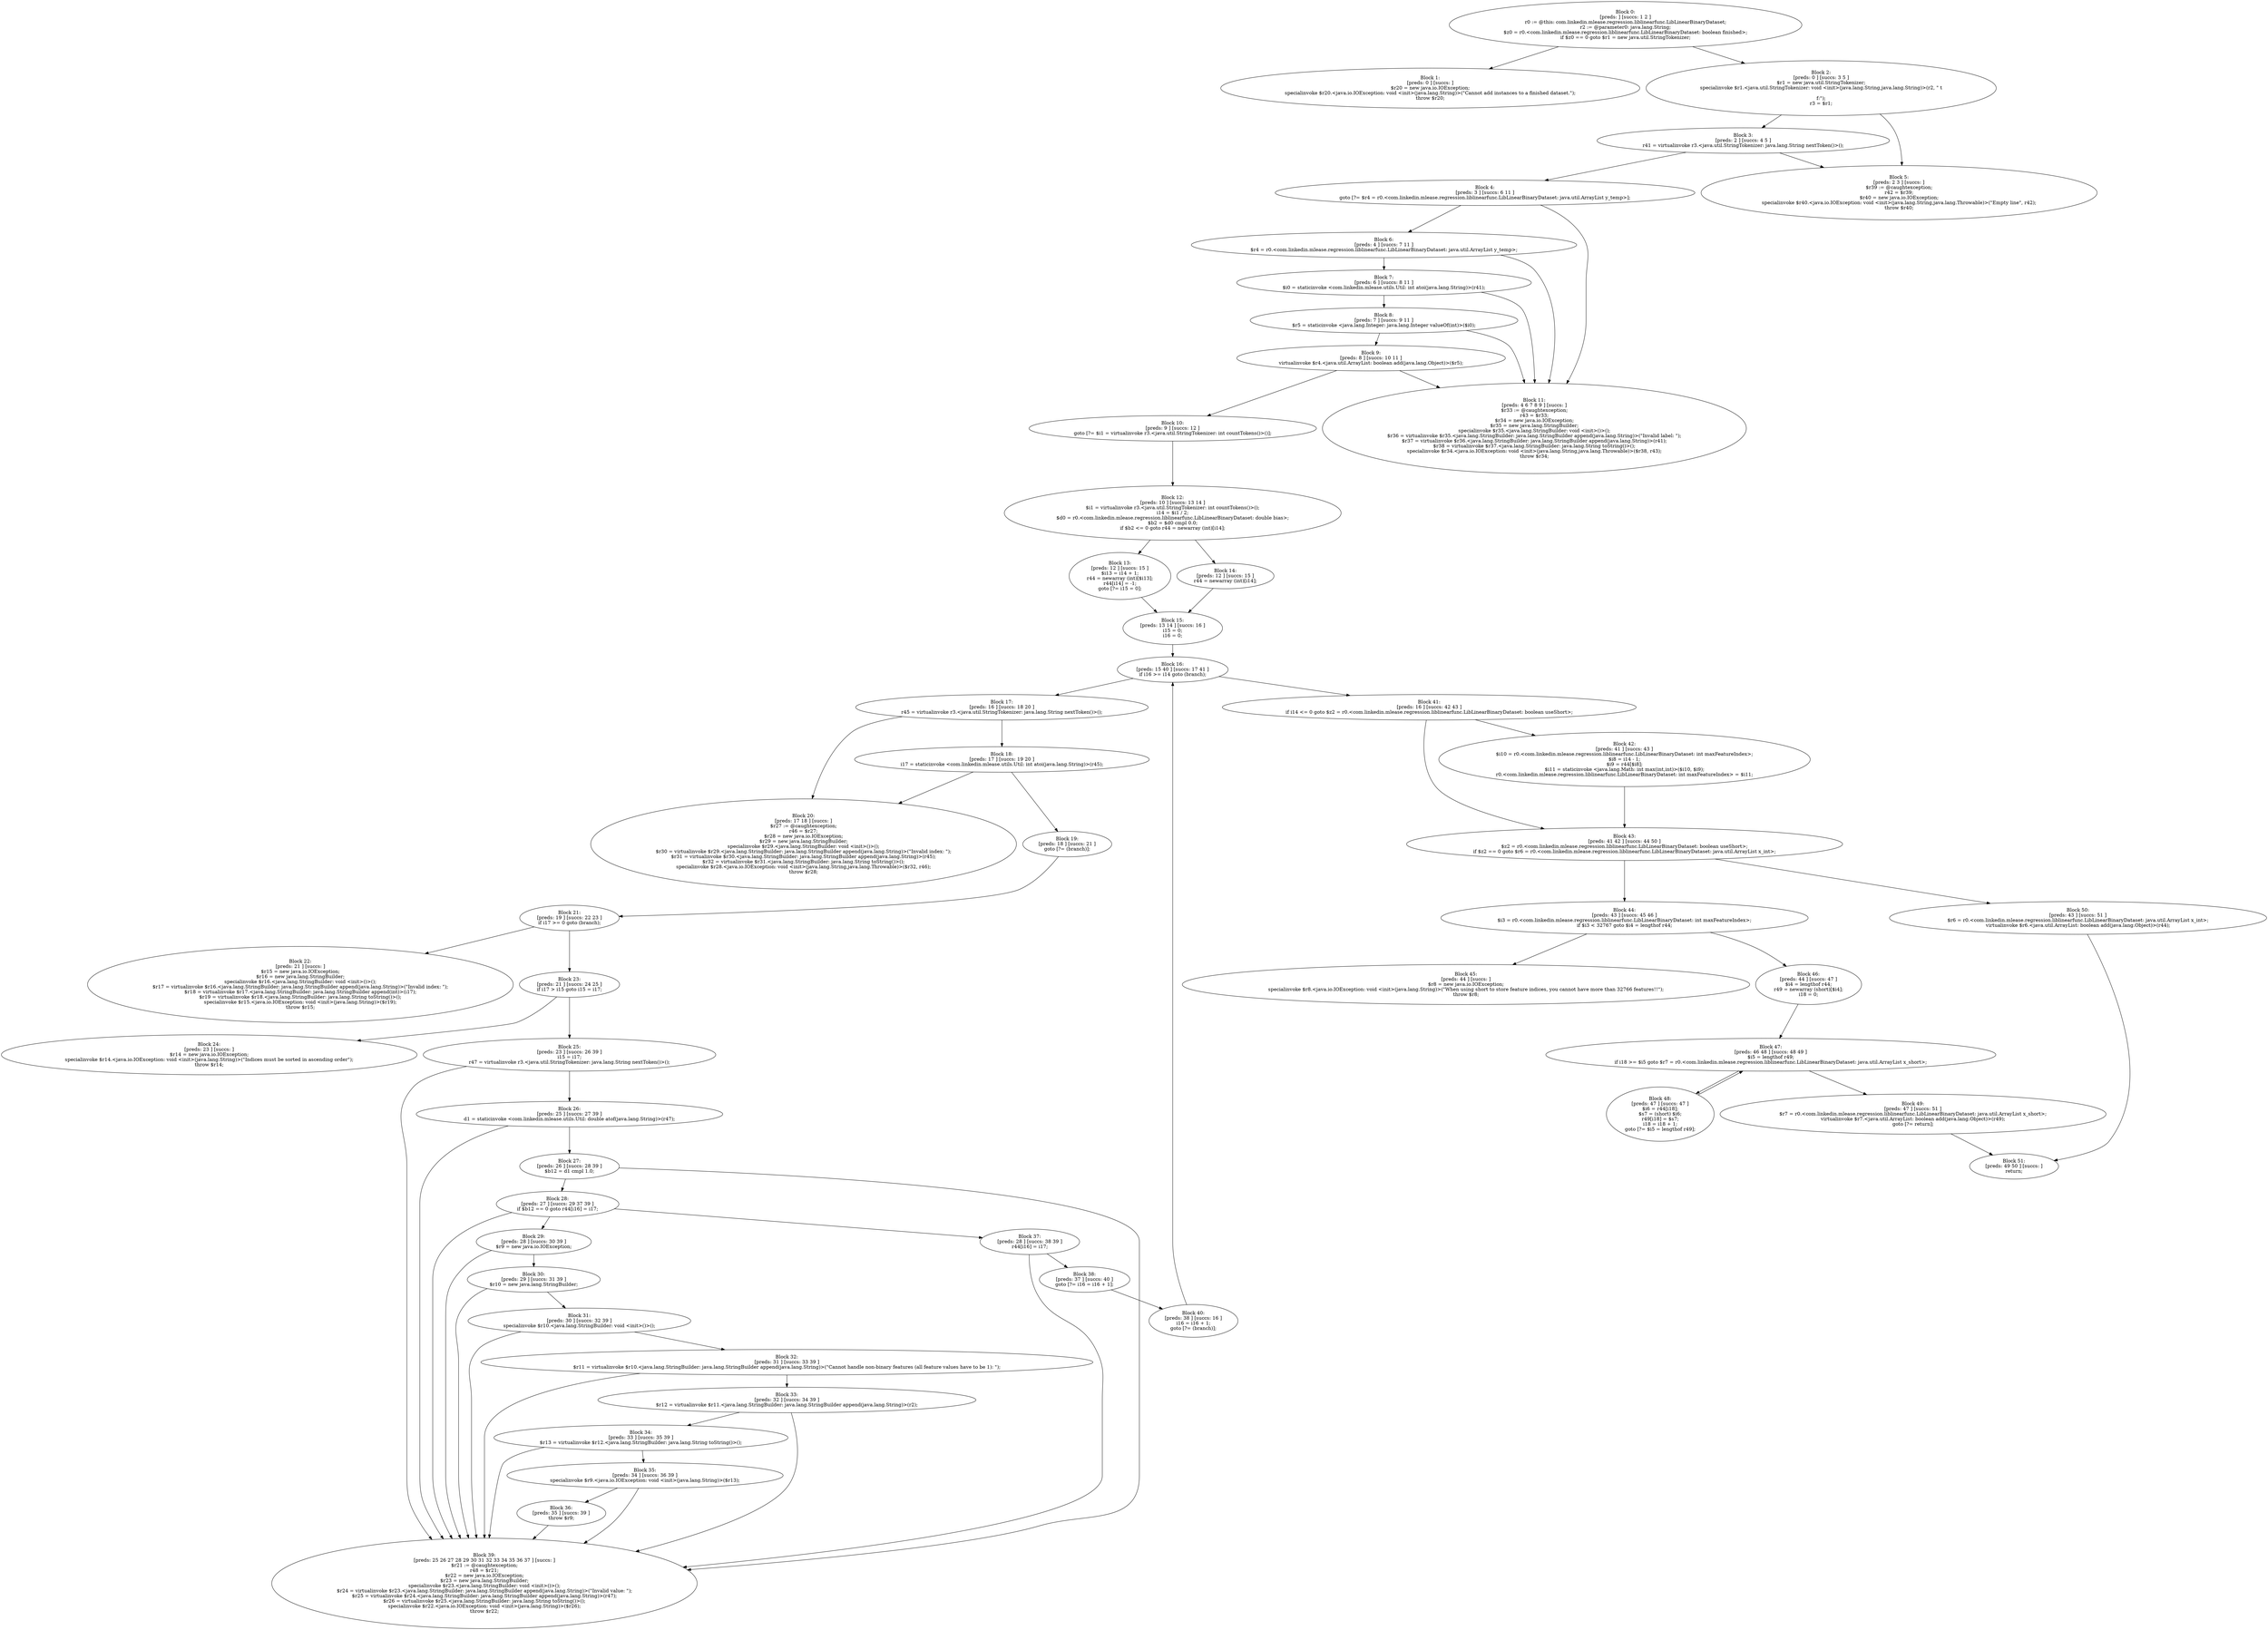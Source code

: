 digraph "unitGraph" {
    "Block 0:
[preds: ] [succs: 1 2 ]
r0 := @this: com.linkedin.mlease.regression.liblinearfunc.LibLinearBinaryDataset;
r2 := @parameter0: java.lang.String;
$z0 = r0.<com.linkedin.mlease.regression.liblinearfunc.LibLinearBinaryDataset: boolean finished>;
if $z0 == 0 goto $r1 = new java.util.StringTokenizer;
"
    "Block 1:
[preds: 0 ] [succs: ]
$r20 = new java.io.IOException;
specialinvoke $r20.<java.io.IOException: void <init>(java.lang.String)>(\"Cannot add instances to a finished dataset.\");
throw $r20;
"
    "Block 2:
[preds: 0 ] [succs: 3 5 ]
$r1 = new java.util.StringTokenizer;
specialinvoke $r1.<java.util.StringTokenizer: void <init>(java.lang.String,java.lang.String)>(r2, \" \t\n\r\f:\");
r3 = $r1;
"
    "Block 3:
[preds: 2 ] [succs: 4 5 ]
r41 = virtualinvoke r3.<java.util.StringTokenizer: java.lang.String nextToken()>();
"
    "Block 4:
[preds: 3 ] [succs: 6 11 ]
goto [?= $r4 = r0.<com.linkedin.mlease.regression.liblinearfunc.LibLinearBinaryDataset: java.util.ArrayList y_temp>];
"
    "Block 5:
[preds: 2 3 ] [succs: ]
$r39 := @caughtexception;
r42 = $r39;
$r40 = new java.io.IOException;
specialinvoke $r40.<java.io.IOException: void <init>(java.lang.String,java.lang.Throwable)>(\"Empty line\", r42);
throw $r40;
"
    "Block 6:
[preds: 4 ] [succs: 7 11 ]
$r4 = r0.<com.linkedin.mlease.regression.liblinearfunc.LibLinearBinaryDataset: java.util.ArrayList y_temp>;
"
    "Block 7:
[preds: 6 ] [succs: 8 11 ]
$i0 = staticinvoke <com.linkedin.mlease.utils.Util: int atoi(java.lang.String)>(r41);
"
    "Block 8:
[preds: 7 ] [succs: 9 11 ]
$r5 = staticinvoke <java.lang.Integer: java.lang.Integer valueOf(int)>($i0);
"
    "Block 9:
[preds: 8 ] [succs: 10 11 ]
virtualinvoke $r4.<java.util.ArrayList: boolean add(java.lang.Object)>($r5);
"
    "Block 10:
[preds: 9 ] [succs: 12 ]
goto [?= $i1 = virtualinvoke r3.<java.util.StringTokenizer: int countTokens()>()];
"
    "Block 11:
[preds: 4 6 7 8 9 ] [succs: ]
$r33 := @caughtexception;
r43 = $r33;
$r34 = new java.io.IOException;
$r35 = new java.lang.StringBuilder;
specialinvoke $r35.<java.lang.StringBuilder: void <init>()>();
$r36 = virtualinvoke $r35.<java.lang.StringBuilder: java.lang.StringBuilder append(java.lang.String)>(\"Invalid label: \");
$r37 = virtualinvoke $r36.<java.lang.StringBuilder: java.lang.StringBuilder append(java.lang.String)>(r41);
$r38 = virtualinvoke $r37.<java.lang.StringBuilder: java.lang.String toString()>();
specialinvoke $r34.<java.io.IOException: void <init>(java.lang.String,java.lang.Throwable)>($r38, r43);
throw $r34;
"
    "Block 12:
[preds: 10 ] [succs: 13 14 ]
$i1 = virtualinvoke r3.<java.util.StringTokenizer: int countTokens()>();
i14 = $i1 / 2;
$d0 = r0.<com.linkedin.mlease.regression.liblinearfunc.LibLinearBinaryDataset: double bias>;
$b2 = $d0 cmpl 0.0;
if $b2 <= 0 goto r44 = newarray (int)[i14];
"
    "Block 13:
[preds: 12 ] [succs: 15 ]
$i13 = i14 + 1;
r44 = newarray (int)[$i13];
r44[i14] = -1;
goto [?= i15 = 0];
"
    "Block 14:
[preds: 12 ] [succs: 15 ]
r44 = newarray (int)[i14];
"
    "Block 15:
[preds: 13 14 ] [succs: 16 ]
i15 = 0;
i16 = 0;
"
    "Block 16:
[preds: 15 40 ] [succs: 17 41 ]
if i16 >= i14 goto (branch);
"
    "Block 17:
[preds: 16 ] [succs: 18 20 ]
r45 = virtualinvoke r3.<java.util.StringTokenizer: java.lang.String nextToken()>();
"
    "Block 18:
[preds: 17 ] [succs: 19 20 ]
i17 = staticinvoke <com.linkedin.mlease.utils.Util: int atoi(java.lang.String)>(r45);
"
    "Block 19:
[preds: 18 ] [succs: 21 ]
goto [?= (branch)];
"
    "Block 20:
[preds: 17 18 ] [succs: ]
$r27 := @caughtexception;
r46 = $r27;
$r28 = new java.io.IOException;
$r29 = new java.lang.StringBuilder;
specialinvoke $r29.<java.lang.StringBuilder: void <init>()>();
$r30 = virtualinvoke $r29.<java.lang.StringBuilder: java.lang.StringBuilder append(java.lang.String)>(\"Invalid index: \");
$r31 = virtualinvoke $r30.<java.lang.StringBuilder: java.lang.StringBuilder append(java.lang.String)>(r45);
$r32 = virtualinvoke $r31.<java.lang.StringBuilder: java.lang.String toString()>();
specialinvoke $r28.<java.io.IOException: void <init>(java.lang.String,java.lang.Throwable)>($r32, r46);
throw $r28;
"
    "Block 21:
[preds: 19 ] [succs: 22 23 ]
if i17 >= 0 goto (branch);
"
    "Block 22:
[preds: 21 ] [succs: ]
$r15 = new java.io.IOException;
$r16 = new java.lang.StringBuilder;
specialinvoke $r16.<java.lang.StringBuilder: void <init>()>();
$r17 = virtualinvoke $r16.<java.lang.StringBuilder: java.lang.StringBuilder append(java.lang.String)>(\"Invalid index: \");
$r18 = virtualinvoke $r17.<java.lang.StringBuilder: java.lang.StringBuilder append(int)>(i17);
$r19 = virtualinvoke $r18.<java.lang.StringBuilder: java.lang.String toString()>();
specialinvoke $r15.<java.io.IOException: void <init>(java.lang.String)>($r19);
throw $r15;
"
    "Block 23:
[preds: 21 ] [succs: 24 25 ]
if i17 > i15 goto i15 = i17;
"
    "Block 24:
[preds: 23 ] [succs: ]
$r14 = new java.io.IOException;
specialinvoke $r14.<java.io.IOException: void <init>(java.lang.String)>(\"Indices must be sorted in ascending order\");
throw $r14;
"
    "Block 25:
[preds: 23 ] [succs: 26 39 ]
i15 = i17;
r47 = virtualinvoke r3.<java.util.StringTokenizer: java.lang.String nextToken()>();
"
    "Block 26:
[preds: 25 ] [succs: 27 39 ]
d1 = staticinvoke <com.linkedin.mlease.utils.Util: double atof(java.lang.String)>(r47);
"
    "Block 27:
[preds: 26 ] [succs: 28 39 ]
$b12 = d1 cmpl 1.0;
"
    "Block 28:
[preds: 27 ] [succs: 29 37 39 ]
if $b12 == 0 goto r44[i16] = i17;
"
    "Block 29:
[preds: 28 ] [succs: 30 39 ]
$r9 = new java.io.IOException;
"
    "Block 30:
[preds: 29 ] [succs: 31 39 ]
$r10 = new java.lang.StringBuilder;
"
    "Block 31:
[preds: 30 ] [succs: 32 39 ]
specialinvoke $r10.<java.lang.StringBuilder: void <init>()>();
"
    "Block 32:
[preds: 31 ] [succs: 33 39 ]
$r11 = virtualinvoke $r10.<java.lang.StringBuilder: java.lang.StringBuilder append(java.lang.String)>(\"Cannot handle non-binary features (all feature values have to be 1): \");
"
    "Block 33:
[preds: 32 ] [succs: 34 39 ]
$r12 = virtualinvoke $r11.<java.lang.StringBuilder: java.lang.StringBuilder append(java.lang.String)>(r2);
"
    "Block 34:
[preds: 33 ] [succs: 35 39 ]
$r13 = virtualinvoke $r12.<java.lang.StringBuilder: java.lang.String toString()>();
"
    "Block 35:
[preds: 34 ] [succs: 36 39 ]
specialinvoke $r9.<java.io.IOException: void <init>(java.lang.String)>($r13);
"
    "Block 36:
[preds: 35 ] [succs: 39 ]
throw $r9;
"
    "Block 37:
[preds: 28 ] [succs: 38 39 ]
r44[i16] = i17;
"
    "Block 38:
[preds: 37 ] [succs: 40 ]
goto [?= i16 = i16 + 1];
"
    "Block 39:
[preds: 25 26 27 28 29 30 31 32 33 34 35 36 37 ] [succs: ]
$r21 := @caughtexception;
r48 = $r21;
$r22 = new java.io.IOException;
$r23 = new java.lang.StringBuilder;
specialinvoke $r23.<java.lang.StringBuilder: void <init>()>();
$r24 = virtualinvoke $r23.<java.lang.StringBuilder: java.lang.StringBuilder append(java.lang.String)>(\"Invalid value: \");
$r25 = virtualinvoke $r24.<java.lang.StringBuilder: java.lang.StringBuilder append(java.lang.String)>(r47);
$r26 = virtualinvoke $r25.<java.lang.StringBuilder: java.lang.String toString()>();
specialinvoke $r22.<java.io.IOException: void <init>(java.lang.String)>($r26);
throw $r22;
"
    "Block 40:
[preds: 38 ] [succs: 16 ]
i16 = i16 + 1;
goto [?= (branch)];
"
    "Block 41:
[preds: 16 ] [succs: 42 43 ]
if i14 <= 0 goto $z2 = r0.<com.linkedin.mlease.regression.liblinearfunc.LibLinearBinaryDataset: boolean useShort>;
"
    "Block 42:
[preds: 41 ] [succs: 43 ]
$i10 = r0.<com.linkedin.mlease.regression.liblinearfunc.LibLinearBinaryDataset: int maxFeatureIndex>;
$i8 = i14 - 1;
$i9 = r44[$i8];
$i11 = staticinvoke <java.lang.Math: int max(int,int)>($i10, $i9);
r0.<com.linkedin.mlease.regression.liblinearfunc.LibLinearBinaryDataset: int maxFeatureIndex> = $i11;
"
    "Block 43:
[preds: 41 42 ] [succs: 44 50 ]
$z2 = r0.<com.linkedin.mlease.regression.liblinearfunc.LibLinearBinaryDataset: boolean useShort>;
if $z2 == 0 goto $r6 = r0.<com.linkedin.mlease.regression.liblinearfunc.LibLinearBinaryDataset: java.util.ArrayList x_int>;
"
    "Block 44:
[preds: 43 ] [succs: 45 46 ]
$i3 = r0.<com.linkedin.mlease.regression.liblinearfunc.LibLinearBinaryDataset: int maxFeatureIndex>;
if $i3 < 32767 goto $i4 = lengthof r44;
"
    "Block 45:
[preds: 44 ] [succs: ]
$r8 = new java.io.IOException;
specialinvoke $r8.<java.io.IOException: void <init>(java.lang.String)>(\"When using short to store feature indices, you cannot have more than 32766 features!!\");
throw $r8;
"
    "Block 46:
[preds: 44 ] [succs: 47 ]
$i4 = lengthof r44;
r49 = newarray (short)[$i4];
i18 = 0;
"
    "Block 47:
[preds: 46 48 ] [succs: 48 49 ]
$i5 = lengthof r49;
if i18 >= $i5 goto $r7 = r0.<com.linkedin.mlease.regression.liblinearfunc.LibLinearBinaryDataset: java.util.ArrayList x_short>;
"
    "Block 48:
[preds: 47 ] [succs: 47 ]
$i6 = r44[i18];
$s7 = (short) $i6;
r49[i18] = $s7;
i18 = i18 + 1;
goto [?= $i5 = lengthof r49];
"
    "Block 49:
[preds: 47 ] [succs: 51 ]
$r7 = r0.<com.linkedin.mlease.regression.liblinearfunc.LibLinearBinaryDataset: java.util.ArrayList x_short>;
virtualinvoke $r7.<java.util.ArrayList: boolean add(java.lang.Object)>(r49);
goto [?= return];
"
    "Block 50:
[preds: 43 ] [succs: 51 ]
$r6 = r0.<com.linkedin.mlease.regression.liblinearfunc.LibLinearBinaryDataset: java.util.ArrayList x_int>;
virtualinvoke $r6.<java.util.ArrayList: boolean add(java.lang.Object)>(r44);
"
    "Block 51:
[preds: 49 50 ] [succs: ]
return;
"
    "Block 0:
[preds: ] [succs: 1 2 ]
r0 := @this: com.linkedin.mlease.regression.liblinearfunc.LibLinearBinaryDataset;
r2 := @parameter0: java.lang.String;
$z0 = r0.<com.linkedin.mlease.regression.liblinearfunc.LibLinearBinaryDataset: boolean finished>;
if $z0 == 0 goto $r1 = new java.util.StringTokenizer;
"->"Block 1:
[preds: 0 ] [succs: ]
$r20 = new java.io.IOException;
specialinvoke $r20.<java.io.IOException: void <init>(java.lang.String)>(\"Cannot add instances to a finished dataset.\");
throw $r20;
";
    "Block 0:
[preds: ] [succs: 1 2 ]
r0 := @this: com.linkedin.mlease.regression.liblinearfunc.LibLinearBinaryDataset;
r2 := @parameter0: java.lang.String;
$z0 = r0.<com.linkedin.mlease.regression.liblinearfunc.LibLinearBinaryDataset: boolean finished>;
if $z0 == 0 goto $r1 = new java.util.StringTokenizer;
"->"Block 2:
[preds: 0 ] [succs: 3 5 ]
$r1 = new java.util.StringTokenizer;
specialinvoke $r1.<java.util.StringTokenizer: void <init>(java.lang.String,java.lang.String)>(r2, \" \t\n\r\f:\");
r3 = $r1;
";
    "Block 2:
[preds: 0 ] [succs: 3 5 ]
$r1 = new java.util.StringTokenizer;
specialinvoke $r1.<java.util.StringTokenizer: void <init>(java.lang.String,java.lang.String)>(r2, \" \t\n\r\f:\");
r3 = $r1;
"->"Block 3:
[preds: 2 ] [succs: 4 5 ]
r41 = virtualinvoke r3.<java.util.StringTokenizer: java.lang.String nextToken()>();
";
    "Block 2:
[preds: 0 ] [succs: 3 5 ]
$r1 = new java.util.StringTokenizer;
specialinvoke $r1.<java.util.StringTokenizer: void <init>(java.lang.String,java.lang.String)>(r2, \" \t\n\r\f:\");
r3 = $r1;
"->"Block 5:
[preds: 2 3 ] [succs: ]
$r39 := @caughtexception;
r42 = $r39;
$r40 = new java.io.IOException;
specialinvoke $r40.<java.io.IOException: void <init>(java.lang.String,java.lang.Throwable)>(\"Empty line\", r42);
throw $r40;
";
    "Block 3:
[preds: 2 ] [succs: 4 5 ]
r41 = virtualinvoke r3.<java.util.StringTokenizer: java.lang.String nextToken()>();
"->"Block 4:
[preds: 3 ] [succs: 6 11 ]
goto [?= $r4 = r0.<com.linkedin.mlease.regression.liblinearfunc.LibLinearBinaryDataset: java.util.ArrayList y_temp>];
";
    "Block 3:
[preds: 2 ] [succs: 4 5 ]
r41 = virtualinvoke r3.<java.util.StringTokenizer: java.lang.String nextToken()>();
"->"Block 5:
[preds: 2 3 ] [succs: ]
$r39 := @caughtexception;
r42 = $r39;
$r40 = new java.io.IOException;
specialinvoke $r40.<java.io.IOException: void <init>(java.lang.String,java.lang.Throwable)>(\"Empty line\", r42);
throw $r40;
";
    "Block 4:
[preds: 3 ] [succs: 6 11 ]
goto [?= $r4 = r0.<com.linkedin.mlease.regression.liblinearfunc.LibLinearBinaryDataset: java.util.ArrayList y_temp>];
"->"Block 6:
[preds: 4 ] [succs: 7 11 ]
$r4 = r0.<com.linkedin.mlease.regression.liblinearfunc.LibLinearBinaryDataset: java.util.ArrayList y_temp>;
";
    "Block 4:
[preds: 3 ] [succs: 6 11 ]
goto [?= $r4 = r0.<com.linkedin.mlease.regression.liblinearfunc.LibLinearBinaryDataset: java.util.ArrayList y_temp>];
"->"Block 11:
[preds: 4 6 7 8 9 ] [succs: ]
$r33 := @caughtexception;
r43 = $r33;
$r34 = new java.io.IOException;
$r35 = new java.lang.StringBuilder;
specialinvoke $r35.<java.lang.StringBuilder: void <init>()>();
$r36 = virtualinvoke $r35.<java.lang.StringBuilder: java.lang.StringBuilder append(java.lang.String)>(\"Invalid label: \");
$r37 = virtualinvoke $r36.<java.lang.StringBuilder: java.lang.StringBuilder append(java.lang.String)>(r41);
$r38 = virtualinvoke $r37.<java.lang.StringBuilder: java.lang.String toString()>();
specialinvoke $r34.<java.io.IOException: void <init>(java.lang.String,java.lang.Throwable)>($r38, r43);
throw $r34;
";
    "Block 6:
[preds: 4 ] [succs: 7 11 ]
$r4 = r0.<com.linkedin.mlease.regression.liblinearfunc.LibLinearBinaryDataset: java.util.ArrayList y_temp>;
"->"Block 7:
[preds: 6 ] [succs: 8 11 ]
$i0 = staticinvoke <com.linkedin.mlease.utils.Util: int atoi(java.lang.String)>(r41);
";
    "Block 6:
[preds: 4 ] [succs: 7 11 ]
$r4 = r0.<com.linkedin.mlease.regression.liblinearfunc.LibLinearBinaryDataset: java.util.ArrayList y_temp>;
"->"Block 11:
[preds: 4 6 7 8 9 ] [succs: ]
$r33 := @caughtexception;
r43 = $r33;
$r34 = new java.io.IOException;
$r35 = new java.lang.StringBuilder;
specialinvoke $r35.<java.lang.StringBuilder: void <init>()>();
$r36 = virtualinvoke $r35.<java.lang.StringBuilder: java.lang.StringBuilder append(java.lang.String)>(\"Invalid label: \");
$r37 = virtualinvoke $r36.<java.lang.StringBuilder: java.lang.StringBuilder append(java.lang.String)>(r41);
$r38 = virtualinvoke $r37.<java.lang.StringBuilder: java.lang.String toString()>();
specialinvoke $r34.<java.io.IOException: void <init>(java.lang.String,java.lang.Throwable)>($r38, r43);
throw $r34;
";
    "Block 7:
[preds: 6 ] [succs: 8 11 ]
$i0 = staticinvoke <com.linkedin.mlease.utils.Util: int atoi(java.lang.String)>(r41);
"->"Block 8:
[preds: 7 ] [succs: 9 11 ]
$r5 = staticinvoke <java.lang.Integer: java.lang.Integer valueOf(int)>($i0);
";
    "Block 7:
[preds: 6 ] [succs: 8 11 ]
$i0 = staticinvoke <com.linkedin.mlease.utils.Util: int atoi(java.lang.String)>(r41);
"->"Block 11:
[preds: 4 6 7 8 9 ] [succs: ]
$r33 := @caughtexception;
r43 = $r33;
$r34 = new java.io.IOException;
$r35 = new java.lang.StringBuilder;
specialinvoke $r35.<java.lang.StringBuilder: void <init>()>();
$r36 = virtualinvoke $r35.<java.lang.StringBuilder: java.lang.StringBuilder append(java.lang.String)>(\"Invalid label: \");
$r37 = virtualinvoke $r36.<java.lang.StringBuilder: java.lang.StringBuilder append(java.lang.String)>(r41);
$r38 = virtualinvoke $r37.<java.lang.StringBuilder: java.lang.String toString()>();
specialinvoke $r34.<java.io.IOException: void <init>(java.lang.String,java.lang.Throwable)>($r38, r43);
throw $r34;
";
    "Block 8:
[preds: 7 ] [succs: 9 11 ]
$r5 = staticinvoke <java.lang.Integer: java.lang.Integer valueOf(int)>($i0);
"->"Block 9:
[preds: 8 ] [succs: 10 11 ]
virtualinvoke $r4.<java.util.ArrayList: boolean add(java.lang.Object)>($r5);
";
    "Block 8:
[preds: 7 ] [succs: 9 11 ]
$r5 = staticinvoke <java.lang.Integer: java.lang.Integer valueOf(int)>($i0);
"->"Block 11:
[preds: 4 6 7 8 9 ] [succs: ]
$r33 := @caughtexception;
r43 = $r33;
$r34 = new java.io.IOException;
$r35 = new java.lang.StringBuilder;
specialinvoke $r35.<java.lang.StringBuilder: void <init>()>();
$r36 = virtualinvoke $r35.<java.lang.StringBuilder: java.lang.StringBuilder append(java.lang.String)>(\"Invalid label: \");
$r37 = virtualinvoke $r36.<java.lang.StringBuilder: java.lang.StringBuilder append(java.lang.String)>(r41);
$r38 = virtualinvoke $r37.<java.lang.StringBuilder: java.lang.String toString()>();
specialinvoke $r34.<java.io.IOException: void <init>(java.lang.String,java.lang.Throwable)>($r38, r43);
throw $r34;
";
    "Block 9:
[preds: 8 ] [succs: 10 11 ]
virtualinvoke $r4.<java.util.ArrayList: boolean add(java.lang.Object)>($r5);
"->"Block 10:
[preds: 9 ] [succs: 12 ]
goto [?= $i1 = virtualinvoke r3.<java.util.StringTokenizer: int countTokens()>()];
";
    "Block 9:
[preds: 8 ] [succs: 10 11 ]
virtualinvoke $r4.<java.util.ArrayList: boolean add(java.lang.Object)>($r5);
"->"Block 11:
[preds: 4 6 7 8 9 ] [succs: ]
$r33 := @caughtexception;
r43 = $r33;
$r34 = new java.io.IOException;
$r35 = new java.lang.StringBuilder;
specialinvoke $r35.<java.lang.StringBuilder: void <init>()>();
$r36 = virtualinvoke $r35.<java.lang.StringBuilder: java.lang.StringBuilder append(java.lang.String)>(\"Invalid label: \");
$r37 = virtualinvoke $r36.<java.lang.StringBuilder: java.lang.StringBuilder append(java.lang.String)>(r41);
$r38 = virtualinvoke $r37.<java.lang.StringBuilder: java.lang.String toString()>();
specialinvoke $r34.<java.io.IOException: void <init>(java.lang.String,java.lang.Throwable)>($r38, r43);
throw $r34;
";
    "Block 10:
[preds: 9 ] [succs: 12 ]
goto [?= $i1 = virtualinvoke r3.<java.util.StringTokenizer: int countTokens()>()];
"->"Block 12:
[preds: 10 ] [succs: 13 14 ]
$i1 = virtualinvoke r3.<java.util.StringTokenizer: int countTokens()>();
i14 = $i1 / 2;
$d0 = r0.<com.linkedin.mlease.regression.liblinearfunc.LibLinearBinaryDataset: double bias>;
$b2 = $d0 cmpl 0.0;
if $b2 <= 0 goto r44 = newarray (int)[i14];
";
    "Block 12:
[preds: 10 ] [succs: 13 14 ]
$i1 = virtualinvoke r3.<java.util.StringTokenizer: int countTokens()>();
i14 = $i1 / 2;
$d0 = r0.<com.linkedin.mlease.regression.liblinearfunc.LibLinearBinaryDataset: double bias>;
$b2 = $d0 cmpl 0.0;
if $b2 <= 0 goto r44 = newarray (int)[i14];
"->"Block 13:
[preds: 12 ] [succs: 15 ]
$i13 = i14 + 1;
r44 = newarray (int)[$i13];
r44[i14] = -1;
goto [?= i15 = 0];
";
    "Block 12:
[preds: 10 ] [succs: 13 14 ]
$i1 = virtualinvoke r3.<java.util.StringTokenizer: int countTokens()>();
i14 = $i1 / 2;
$d0 = r0.<com.linkedin.mlease.regression.liblinearfunc.LibLinearBinaryDataset: double bias>;
$b2 = $d0 cmpl 0.0;
if $b2 <= 0 goto r44 = newarray (int)[i14];
"->"Block 14:
[preds: 12 ] [succs: 15 ]
r44 = newarray (int)[i14];
";
    "Block 13:
[preds: 12 ] [succs: 15 ]
$i13 = i14 + 1;
r44 = newarray (int)[$i13];
r44[i14] = -1;
goto [?= i15 = 0];
"->"Block 15:
[preds: 13 14 ] [succs: 16 ]
i15 = 0;
i16 = 0;
";
    "Block 14:
[preds: 12 ] [succs: 15 ]
r44 = newarray (int)[i14];
"->"Block 15:
[preds: 13 14 ] [succs: 16 ]
i15 = 0;
i16 = 0;
";
    "Block 15:
[preds: 13 14 ] [succs: 16 ]
i15 = 0;
i16 = 0;
"->"Block 16:
[preds: 15 40 ] [succs: 17 41 ]
if i16 >= i14 goto (branch);
";
    "Block 16:
[preds: 15 40 ] [succs: 17 41 ]
if i16 >= i14 goto (branch);
"->"Block 17:
[preds: 16 ] [succs: 18 20 ]
r45 = virtualinvoke r3.<java.util.StringTokenizer: java.lang.String nextToken()>();
";
    "Block 16:
[preds: 15 40 ] [succs: 17 41 ]
if i16 >= i14 goto (branch);
"->"Block 41:
[preds: 16 ] [succs: 42 43 ]
if i14 <= 0 goto $z2 = r0.<com.linkedin.mlease.regression.liblinearfunc.LibLinearBinaryDataset: boolean useShort>;
";
    "Block 17:
[preds: 16 ] [succs: 18 20 ]
r45 = virtualinvoke r3.<java.util.StringTokenizer: java.lang.String nextToken()>();
"->"Block 18:
[preds: 17 ] [succs: 19 20 ]
i17 = staticinvoke <com.linkedin.mlease.utils.Util: int atoi(java.lang.String)>(r45);
";
    "Block 17:
[preds: 16 ] [succs: 18 20 ]
r45 = virtualinvoke r3.<java.util.StringTokenizer: java.lang.String nextToken()>();
"->"Block 20:
[preds: 17 18 ] [succs: ]
$r27 := @caughtexception;
r46 = $r27;
$r28 = new java.io.IOException;
$r29 = new java.lang.StringBuilder;
specialinvoke $r29.<java.lang.StringBuilder: void <init>()>();
$r30 = virtualinvoke $r29.<java.lang.StringBuilder: java.lang.StringBuilder append(java.lang.String)>(\"Invalid index: \");
$r31 = virtualinvoke $r30.<java.lang.StringBuilder: java.lang.StringBuilder append(java.lang.String)>(r45);
$r32 = virtualinvoke $r31.<java.lang.StringBuilder: java.lang.String toString()>();
specialinvoke $r28.<java.io.IOException: void <init>(java.lang.String,java.lang.Throwable)>($r32, r46);
throw $r28;
";
    "Block 18:
[preds: 17 ] [succs: 19 20 ]
i17 = staticinvoke <com.linkedin.mlease.utils.Util: int atoi(java.lang.String)>(r45);
"->"Block 19:
[preds: 18 ] [succs: 21 ]
goto [?= (branch)];
";
    "Block 18:
[preds: 17 ] [succs: 19 20 ]
i17 = staticinvoke <com.linkedin.mlease.utils.Util: int atoi(java.lang.String)>(r45);
"->"Block 20:
[preds: 17 18 ] [succs: ]
$r27 := @caughtexception;
r46 = $r27;
$r28 = new java.io.IOException;
$r29 = new java.lang.StringBuilder;
specialinvoke $r29.<java.lang.StringBuilder: void <init>()>();
$r30 = virtualinvoke $r29.<java.lang.StringBuilder: java.lang.StringBuilder append(java.lang.String)>(\"Invalid index: \");
$r31 = virtualinvoke $r30.<java.lang.StringBuilder: java.lang.StringBuilder append(java.lang.String)>(r45);
$r32 = virtualinvoke $r31.<java.lang.StringBuilder: java.lang.String toString()>();
specialinvoke $r28.<java.io.IOException: void <init>(java.lang.String,java.lang.Throwable)>($r32, r46);
throw $r28;
";
    "Block 19:
[preds: 18 ] [succs: 21 ]
goto [?= (branch)];
"->"Block 21:
[preds: 19 ] [succs: 22 23 ]
if i17 >= 0 goto (branch);
";
    "Block 21:
[preds: 19 ] [succs: 22 23 ]
if i17 >= 0 goto (branch);
"->"Block 22:
[preds: 21 ] [succs: ]
$r15 = new java.io.IOException;
$r16 = new java.lang.StringBuilder;
specialinvoke $r16.<java.lang.StringBuilder: void <init>()>();
$r17 = virtualinvoke $r16.<java.lang.StringBuilder: java.lang.StringBuilder append(java.lang.String)>(\"Invalid index: \");
$r18 = virtualinvoke $r17.<java.lang.StringBuilder: java.lang.StringBuilder append(int)>(i17);
$r19 = virtualinvoke $r18.<java.lang.StringBuilder: java.lang.String toString()>();
specialinvoke $r15.<java.io.IOException: void <init>(java.lang.String)>($r19);
throw $r15;
";
    "Block 21:
[preds: 19 ] [succs: 22 23 ]
if i17 >= 0 goto (branch);
"->"Block 23:
[preds: 21 ] [succs: 24 25 ]
if i17 > i15 goto i15 = i17;
";
    "Block 23:
[preds: 21 ] [succs: 24 25 ]
if i17 > i15 goto i15 = i17;
"->"Block 24:
[preds: 23 ] [succs: ]
$r14 = new java.io.IOException;
specialinvoke $r14.<java.io.IOException: void <init>(java.lang.String)>(\"Indices must be sorted in ascending order\");
throw $r14;
";
    "Block 23:
[preds: 21 ] [succs: 24 25 ]
if i17 > i15 goto i15 = i17;
"->"Block 25:
[preds: 23 ] [succs: 26 39 ]
i15 = i17;
r47 = virtualinvoke r3.<java.util.StringTokenizer: java.lang.String nextToken()>();
";
    "Block 25:
[preds: 23 ] [succs: 26 39 ]
i15 = i17;
r47 = virtualinvoke r3.<java.util.StringTokenizer: java.lang.String nextToken()>();
"->"Block 26:
[preds: 25 ] [succs: 27 39 ]
d1 = staticinvoke <com.linkedin.mlease.utils.Util: double atof(java.lang.String)>(r47);
";
    "Block 25:
[preds: 23 ] [succs: 26 39 ]
i15 = i17;
r47 = virtualinvoke r3.<java.util.StringTokenizer: java.lang.String nextToken()>();
"->"Block 39:
[preds: 25 26 27 28 29 30 31 32 33 34 35 36 37 ] [succs: ]
$r21 := @caughtexception;
r48 = $r21;
$r22 = new java.io.IOException;
$r23 = new java.lang.StringBuilder;
specialinvoke $r23.<java.lang.StringBuilder: void <init>()>();
$r24 = virtualinvoke $r23.<java.lang.StringBuilder: java.lang.StringBuilder append(java.lang.String)>(\"Invalid value: \");
$r25 = virtualinvoke $r24.<java.lang.StringBuilder: java.lang.StringBuilder append(java.lang.String)>(r47);
$r26 = virtualinvoke $r25.<java.lang.StringBuilder: java.lang.String toString()>();
specialinvoke $r22.<java.io.IOException: void <init>(java.lang.String)>($r26);
throw $r22;
";
    "Block 26:
[preds: 25 ] [succs: 27 39 ]
d1 = staticinvoke <com.linkedin.mlease.utils.Util: double atof(java.lang.String)>(r47);
"->"Block 27:
[preds: 26 ] [succs: 28 39 ]
$b12 = d1 cmpl 1.0;
";
    "Block 26:
[preds: 25 ] [succs: 27 39 ]
d1 = staticinvoke <com.linkedin.mlease.utils.Util: double atof(java.lang.String)>(r47);
"->"Block 39:
[preds: 25 26 27 28 29 30 31 32 33 34 35 36 37 ] [succs: ]
$r21 := @caughtexception;
r48 = $r21;
$r22 = new java.io.IOException;
$r23 = new java.lang.StringBuilder;
specialinvoke $r23.<java.lang.StringBuilder: void <init>()>();
$r24 = virtualinvoke $r23.<java.lang.StringBuilder: java.lang.StringBuilder append(java.lang.String)>(\"Invalid value: \");
$r25 = virtualinvoke $r24.<java.lang.StringBuilder: java.lang.StringBuilder append(java.lang.String)>(r47);
$r26 = virtualinvoke $r25.<java.lang.StringBuilder: java.lang.String toString()>();
specialinvoke $r22.<java.io.IOException: void <init>(java.lang.String)>($r26);
throw $r22;
";
    "Block 27:
[preds: 26 ] [succs: 28 39 ]
$b12 = d1 cmpl 1.0;
"->"Block 28:
[preds: 27 ] [succs: 29 37 39 ]
if $b12 == 0 goto r44[i16] = i17;
";
    "Block 27:
[preds: 26 ] [succs: 28 39 ]
$b12 = d1 cmpl 1.0;
"->"Block 39:
[preds: 25 26 27 28 29 30 31 32 33 34 35 36 37 ] [succs: ]
$r21 := @caughtexception;
r48 = $r21;
$r22 = new java.io.IOException;
$r23 = new java.lang.StringBuilder;
specialinvoke $r23.<java.lang.StringBuilder: void <init>()>();
$r24 = virtualinvoke $r23.<java.lang.StringBuilder: java.lang.StringBuilder append(java.lang.String)>(\"Invalid value: \");
$r25 = virtualinvoke $r24.<java.lang.StringBuilder: java.lang.StringBuilder append(java.lang.String)>(r47);
$r26 = virtualinvoke $r25.<java.lang.StringBuilder: java.lang.String toString()>();
specialinvoke $r22.<java.io.IOException: void <init>(java.lang.String)>($r26);
throw $r22;
";
    "Block 28:
[preds: 27 ] [succs: 29 37 39 ]
if $b12 == 0 goto r44[i16] = i17;
"->"Block 29:
[preds: 28 ] [succs: 30 39 ]
$r9 = new java.io.IOException;
";
    "Block 28:
[preds: 27 ] [succs: 29 37 39 ]
if $b12 == 0 goto r44[i16] = i17;
"->"Block 37:
[preds: 28 ] [succs: 38 39 ]
r44[i16] = i17;
";
    "Block 28:
[preds: 27 ] [succs: 29 37 39 ]
if $b12 == 0 goto r44[i16] = i17;
"->"Block 39:
[preds: 25 26 27 28 29 30 31 32 33 34 35 36 37 ] [succs: ]
$r21 := @caughtexception;
r48 = $r21;
$r22 = new java.io.IOException;
$r23 = new java.lang.StringBuilder;
specialinvoke $r23.<java.lang.StringBuilder: void <init>()>();
$r24 = virtualinvoke $r23.<java.lang.StringBuilder: java.lang.StringBuilder append(java.lang.String)>(\"Invalid value: \");
$r25 = virtualinvoke $r24.<java.lang.StringBuilder: java.lang.StringBuilder append(java.lang.String)>(r47);
$r26 = virtualinvoke $r25.<java.lang.StringBuilder: java.lang.String toString()>();
specialinvoke $r22.<java.io.IOException: void <init>(java.lang.String)>($r26);
throw $r22;
";
    "Block 29:
[preds: 28 ] [succs: 30 39 ]
$r9 = new java.io.IOException;
"->"Block 30:
[preds: 29 ] [succs: 31 39 ]
$r10 = new java.lang.StringBuilder;
";
    "Block 29:
[preds: 28 ] [succs: 30 39 ]
$r9 = new java.io.IOException;
"->"Block 39:
[preds: 25 26 27 28 29 30 31 32 33 34 35 36 37 ] [succs: ]
$r21 := @caughtexception;
r48 = $r21;
$r22 = new java.io.IOException;
$r23 = new java.lang.StringBuilder;
specialinvoke $r23.<java.lang.StringBuilder: void <init>()>();
$r24 = virtualinvoke $r23.<java.lang.StringBuilder: java.lang.StringBuilder append(java.lang.String)>(\"Invalid value: \");
$r25 = virtualinvoke $r24.<java.lang.StringBuilder: java.lang.StringBuilder append(java.lang.String)>(r47);
$r26 = virtualinvoke $r25.<java.lang.StringBuilder: java.lang.String toString()>();
specialinvoke $r22.<java.io.IOException: void <init>(java.lang.String)>($r26);
throw $r22;
";
    "Block 30:
[preds: 29 ] [succs: 31 39 ]
$r10 = new java.lang.StringBuilder;
"->"Block 31:
[preds: 30 ] [succs: 32 39 ]
specialinvoke $r10.<java.lang.StringBuilder: void <init>()>();
";
    "Block 30:
[preds: 29 ] [succs: 31 39 ]
$r10 = new java.lang.StringBuilder;
"->"Block 39:
[preds: 25 26 27 28 29 30 31 32 33 34 35 36 37 ] [succs: ]
$r21 := @caughtexception;
r48 = $r21;
$r22 = new java.io.IOException;
$r23 = new java.lang.StringBuilder;
specialinvoke $r23.<java.lang.StringBuilder: void <init>()>();
$r24 = virtualinvoke $r23.<java.lang.StringBuilder: java.lang.StringBuilder append(java.lang.String)>(\"Invalid value: \");
$r25 = virtualinvoke $r24.<java.lang.StringBuilder: java.lang.StringBuilder append(java.lang.String)>(r47);
$r26 = virtualinvoke $r25.<java.lang.StringBuilder: java.lang.String toString()>();
specialinvoke $r22.<java.io.IOException: void <init>(java.lang.String)>($r26);
throw $r22;
";
    "Block 31:
[preds: 30 ] [succs: 32 39 ]
specialinvoke $r10.<java.lang.StringBuilder: void <init>()>();
"->"Block 32:
[preds: 31 ] [succs: 33 39 ]
$r11 = virtualinvoke $r10.<java.lang.StringBuilder: java.lang.StringBuilder append(java.lang.String)>(\"Cannot handle non-binary features (all feature values have to be 1): \");
";
    "Block 31:
[preds: 30 ] [succs: 32 39 ]
specialinvoke $r10.<java.lang.StringBuilder: void <init>()>();
"->"Block 39:
[preds: 25 26 27 28 29 30 31 32 33 34 35 36 37 ] [succs: ]
$r21 := @caughtexception;
r48 = $r21;
$r22 = new java.io.IOException;
$r23 = new java.lang.StringBuilder;
specialinvoke $r23.<java.lang.StringBuilder: void <init>()>();
$r24 = virtualinvoke $r23.<java.lang.StringBuilder: java.lang.StringBuilder append(java.lang.String)>(\"Invalid value: \");
$r25 = virtualinvoke $r24.<java.lang.StringBuilder: java.lang.StringBuilder append(java.lang.String)>(r47);
$r26 = virtualinvoke $r25.<java.lang.StringBuilder: java.lang.String toString()>();
specialinvoke $r22.<java.io.IOException: void <init>(java.lang.String)>($r26);
throw $r22;
";
    "Block 32:
[preds: 31 ] [succs: 33 39 ]
$r11 = virtualinvoke $r10.<java.lang.StringBuilder: java.lang.StringBuilder append(java.lang.String)>(\"Cannot handle non-binary features (all feature values have to be 1): \");
"->"Block 33:
[preds: 32 ] [succs: 34 39 ]
$r12 = virtualinvoke $r11.<java.lang.StringBuilder: java.lang.StringBuilder append(java.lang.String)>(r2);
";
    "Block 32:
[preds: 31 ] [succs: 33 39 ]
$r11 = virtualinvoke $r10.<java.lang.StringBuilder: java.lang.StringBuilder append(java.lang.String)>(\"Cannot handle non-binary features (all feature values have to be 1): \");
"->"Block 39:
[preds: 25 26 27 28 29 30 31 32 33 34 35 36 37 ] [succs: ]
$r21 := @caughtexception;
r48 = $r21;
$r22 = new java.io.IOException;
$r23 = new java.lang.StringBuilder;
specialinvoke $r23.<java.lang.StringBuilder: void <init>()>();
$r24 = virtualinvoke $r23.<java.lang.StringBuilder: java.lang.StringBuilder append(java.lang.String)>(\"Invalid value: \");
$r25 = virtualinvoke $r24.<java.lang.StringBuilder: java.lang.StringBuilder append(java.lang.String)>(r47);
$r26 = virtualinvoke $r25.<java.lang.StringBuilder: java.lang.String toString()>();
specialinvoke $r22.<java.io.IOException: void <init>(java.lang.String)>($r26);
throw $r22;
";
    "Block 33:
[preds: 32 ] [succs: 34 39 ]
$r12 = virtualinvoke $r11.<java.lang.StringBuilder: java.lang.StringBuilder append(java.lang.String)>(r2);
"->"Block 34:
[preds: 33 ] [succs: 35 39 ]
$r13 = virtualinvoke $r12.<java.lang.StringBuilder: java.lang.String toString()>();
";
    "Block 33:
[preds: 32 ] [succs: 34 39 ]
$r12 = virtualinvoke $r11.<java.lang.StringBuilder: java.lang.StringBuilder append(java.lang.String)>(r2);
"->"Block 39:
[preds: 25 26 27 28 29 30 31 32 33 34 35 36 37 ] [succs: ]
$r21 := @caughtexception;
r48 = $r21;
$r22 = new java.io.IOException;
$r23 = new java.lang.StringBuilder;
specialinvoke $r23.<java.lang.StringBuilder: void <init>()>();
$r24 = virtualinvoke $r23.<java.lang.StringBuilder: java.lang.StringBuilder append(java.lang.String)>(\"Invalid value: \");
$r25 = virtualinvoke $r24.<java.lang.StringBuilder: java.lang.StringBuilder append(java.lang.String)>(r47);
$r26 = virtualinvoke $r25.<java.lang.StringBuilder: java.lang.String toString()>();
specialinvoke $r22.<java.io.IOException: void <init>(java.lang.String)>($r26);
throw $r22;
";
    "Block 34:
[preds: 33 ] [succs: 35 39 ]
$r13 = virtualinvoke $r12.<java.lang.StringBuilder: java.lang.String toString()>();
"->"Block 35:
[preds: 34 ] [succs: 36 39 ]
specialinvoke $r9.<java.io.IOException: void <init>(java.lang.String)>($r13);
";
    "Block 34:
[preds: 33 ] [succs: 35 39 ]
$r13 = virtualinvoke $r12.<java.lang.StringBuilder: java.lang.String toString()>();
"->"Block 39:
[preds: 25 26 27 28 29 30 31 32 33 34 35 36 37 ] [succs: ]
$r21 := @caughtexception;
r48 = $r21;
$r22 = new java.io.IOException;
$r23 = new java.lang.StringBuilder;
specialinvoke $r23.<java.lang.StringBuilder: void <init>()>();
$r24 = virtualinvoke $r23.<java.lang.StringBuilder: java.lang.StringBuilder append(java.lang.String)>(\"Invalid value: \");
$r25 = virtualinvoke $r24.<java.lang.StringBuilder: java.lang.StringBuilder append(java.lang.String)>(r47);
$r26 = virtualinvoke $r25.<java.lang.StringBuilder: java.lang.String toString()>();
specialinvoke $r22.<java.io.IOException: void <init>(java.lang.String)>($r26);
throw $r22;
";
    "Block 35:
[preds: 34 ] [succs: 36 39 ]
specialinvoke $r9.<java.io.IOException: void <init>(java.lang.String)>($r13);
"->"Block 36:
[preds: 35 ] [succs: 39 ]
throw $r9;
";
    "Block 35:
[preds: 34 ] [succs: 36 39 ]
specialinvoke $r9.<java.io.IOException: void <init>(java.lang.String)>($r13);
"->"Block 39:
[preds: 25 26 27 28 29 30 31 32 33 34 35 36 37 ] [succs: ]
$r21 := @caughtexception;
r48 = $r21;
$r22 = new java.io.IOException;
$r23 = new java.lang.StringBuilder;
specialinvoke $r23.<java.lang.StringBuilder: void <init>()>();
$r24 = virtualinvoke $r23.<java.lang.StringBuilder: java.lang.StringBuilder append(java.lang.String)>(\"Invalid value: \");
$r25 = virtualinvoke $r24.<java.lang.StringBuilder: java.lang.StringBuilder append(java.lang.String)>(r47);
$r26 = virtualinvoke $r25.<java.lang.StringBuilder: java.lang.String toString()>();
specialinvoke $r22.<java.io.IOException: void <init>(java.lang.String)>($r26);
throw $r22;
";
    "Block 36:
[preds: 35 ] [succs: 39 ]
throw $r9;
"->"Block 39:
[preds: 25 26 27 28 29 30 31 32 33 34 35 36 37 ] [succs: ]
$r21 := @caughtexception;
r48 = $r21;
$r22 = new java.io.IOException;
$r23 = new java.lang.StringBuilder;
specialinvoke $r23.<java.lang.StringBuilder: void <init>()>();
$r24 = virtualinvoke $r23.<java.lang.StringBuilder: java.lang.StringBuilder append(java.lang.String)>(\"Invalid value: \");
$r25 = virtualinvoke $r24.<java.lang.StringBuilder: java.lang.StringBuilder append(java.lang.String)>(r47);
$r26 = virtualinvoke $r25.<java.lang.StringBuilder: java.lang.String toString()>();
specialinvoke $r22.<java.io.IOException: void <init>(java.lang.String)>($r26);
throw $r22;
";
    "Block 37:
[preds: 28 ] [succs: 38 39 ]
r44[i16] = i17;
"->"Block 38:
[preds: 37 ] [succs: 40 ]
goto [?= i16 = i16 + 1];
";
    "Block 37:
[preds: 28 ] [succs: 38 39 ]
r44[i16] = i17;
"->"Block 39:
[preds: 25 26 27 28 29 30 31 32 33 34 35 36 37 ] [succs: ]
$r21 := @caughtexception;
r48 = $r21;
$r22 = new java.io.IOException;
$r23 = new java.lang.StringBuilder;
specialinvoke $r23.<java.lang.StringBuilder: void <init>()>();
$r24 = virtualinvoke $r23.<java.lang.StringBuilder: java.lang.StringBuilder append(java.lang.String)>(\"Invalid value: \");
$r25 = virtualinvoke $r24.<java.lang.StringBuilder: java.lang.StringBuilder append(java.lang.String)>(r47);
$r26 = virtualinvoke $r25.<java.lang.StringBuilder: java.lang.String toString()>();
specialinvoke $r22.<java.io.IOException: void <init>(java.lang.String)>($r26);
throw $r22;
";
    "Block 38:
[preds: 37 ] [succs: 40 ]
goto [?= i16 = i16 + 1];
"->"Block 40:
[preds: 38 ] [succs: 16 ]
i16 = i16 + 1;
goto [?= (branch)];
";
    "Block 40:
[preds: 38 ] [succs: 16 ]
i16 = i16 + 1;
goto [?= (branch)];
"->"Block 16:
[preds: 15 40 ] [succs: 17 41 ]
if i16 >= i14 goto (branch);
";
    "Block 41:
[preds: 16 ] [succs: 42 43 ]
if i14 <= 0 goto $z2 = r0.<com.linkedin.mlease.regression.liblinearfunc.LibLinearBinaryDataset: boolean useShort>;
"->"Block 42:
[preds: 41 ] [succs: 43 ]
$i10 = r0.<com.linkedin.mlease.regression.liblinearfunc.LibLinearBinaryDataset: int maxFeatureIndex>;
$i8 = i14 - 1;
$i9 = r44[$i8];
$i11 = staticinvoke <java.lang.Math: int max(int,int)>($i10, $i9);
r0.<com.linkedin.mlease.regression.liblinearfunc.LibLinearBinaryDataset: int maxFeatureIndex> = $i11;
";
    "Block 41:
[preds: 16 ] [succs: 42 43 ]
if i14 <= 0 goto $z2 = r0.<com.linkedin.mlease.regression.liblinearfunc.LibLinearBinaryDataset: boolean useShort>;
"->"Block 43:
[preds: 41 42 ] [succs: 44 50 ]
$z2 = r0.<com.linkedin.mlease.regression.liblinearfunc.LibLinearBinaryDataset: boolean useShort>;
if $z2 == 0 goto $r6 = r0.<com.linkedin.mlease.regression.liblinearfunc.LibLinearBinaryDataset: java.util.ArrayList x_int>;
";
    "Block 42:
[preds: 41 ] [succs: 43 ]
$i10 = r0.<com.linkedin.mlease.regression.liblinearfunc.LibLinearBinaryDataset: int maxFeatureIndex>;
$i8 = i14 - 1;
$i9 = r44[$i8];
$i11 = staticinvoke <java.lang.Math: int max(int,int)>($i10, $i9);
r0.<com.linkedin.mlease.regression.liblinearfunc.LibLinearBinaryDataset: int maxFeatureIndex> = $i11;
"->"Block 43:
[preds: 41 42 ] [succs: 44 50 ]
$z2 = r0.<com.linkedin.mlease.regression.liblinearfunc.LibLinearBinaryDataset: boolean useShort>;
if $z2 == 0 goto $r6 = r0.<com.linkedin.mlease.regression.liblinearfunc.LibLinearBinaryDataset: java.util.ArrayList x_int>;
";
    "Block 43:
[preds: 41 42 ] [succs: 44 50 ]
$z2 = r0.<com.linkedin.mlease.regression.liblinearfunc.LibLinearBinaryDataset: boolean useShort>;
if $z2 == 0 goto $r6 = r0.<com.linkedin.mlease.regression.liblinearfunc.LibLinearBinaryDataset: java.util.ArrayList x_int>;
"->"Block 44:
[preds: 43 ] [succs: 45 46 ]
$i3 = r0.<com.linkedin.mlease.regression.liblinearfunc.LibLinearBinaryDataset: int maxFeatureIndex>;
if $i3 < 32767 goto $i4 = lengthof r44;
";
    "Block 43:
[preds: 41 42 ] [succs: 44 50 ]
$z2 = r0.<com.linkedin.mlease.regression.liblinearfunc.LibLinearBinaryDataset: boolean useShort>;
if $z2 == 0 goto $r6 = r0.<com.linkedin.mlease.regression.liblinearfunc.LibLinearBinaryDataset: java.util.ArrayList x_int>;
"->"Block 50:
[preds: 43 ] [succs: 51 ]
$r6 = r0.<com.linkedin.mlease.regression.liblinearfunc.LibLinearBinaryDataset: java.util.ArrayList x_int>;
virtualinvoke $r6.<java.util.ArrayList: boolean add(java.lang.Object)>(r44);
";
    "Block 44:
[preds: 43 ] [succs: 45 46 ]
$i3 = r0.<com.linkedin.mlease.regression.liblinearfunc.LibLinearBinaryDataset: int maxFeatureIndex>;
if $i3 < 32767 goto $i4 = lengthof r44;
"->"Block 45:
[preds: 44 ] [succs: ]
$r8 = new java.io.IOException;
specialinvoke $r8.<java.io.IOException: void <init>(java.lang.String)>(\"When using short to store feature indices, you cannot have more than 32766 features!!\");
throw $r8;
";
    "Block 44:
[preds: 43 ] [succs: 45 46 ]
$i3 = r0.<com.linkedin.mlease.regression.liblinearfunc.LibLinearBinaryDataset: int maxFeatureIndex>;
if $i3 < 32767 goto $i4 = lengthof r44;
"->"Block 46:
[preds: 44 ] [succs: 47 ]
$i4 = lengthof r44;
r49 = newarray (short)[$i4];
i18 = 0;
";
    "Block 46:
[preds: 44 ] [succs: 47 ]
$i4 = lengthof r44;
r49 = newarray (short)[$i4];
i18 = 0;
"->"Block 47:
[preds: 46 48 ] [succs: 48 49 ]
$i5 = lengthof r49;
if i18 >= $i5 goto $r7 = r0.<com.linkedin.mlease.regression.liblinearfunc.LibLinearBinaryDataset: java.util.ArrayList x_short>;
";
    "Block 47:
[preds: 46 48 ] [succs: 48 49 ]
$i5 = lengthof r49;
if i18 >= $i5 goto $r7 = r0.<com.linkedin.mlease.regression.liblinearfunc.LibLinearBinaryDataset: java.util.ArrayList x_short>;
"->"Block 48:
[preds: 47 ] [succs: 47 ]
$i6 = r44[i18];
$s7 = (short) $i6;
r49[i18] = $s7;
i18 = i18 + 1;
goto [?= $i5 = lengthof r49];
";
    "Block 47:
[preds: 46 48 ] [succs: 48 49 ]
$i5 = lengthof r49;
if i18 >= $i5 goto $r7 = r0.<com.linkedin.mlease.regression.liblinearfunc.LibLinearBinaryDataset: java.util.ArrayList x_short>;
"->"Block 49:
[preds: 47 ] [succs: 51 ]
$r7 = r0.<com.linkedin.mlease.regression.liblinearfunc.LibLinearBinaryDataset: java.util.ArrayList x_short>;
virtualinvoke $r7.<java.util.ArrayList: boolean add(java.lang.Object)>(r49);
goto [?= return];
";
    "Block 48:
[preds: 47 ] [succs: 47 ]
$i6 = r44[i18];
$s7 = (short) $i6;
r49[i18] = $s7;
i18 = i18 + 1;
goto [?= $i5 = lengthof r49];
"->"Block 47:
[preds: 46 48 ] [succs: 48 49 ]
$i5 = lengthof r49;
if i18 >= $i5 goto $r7 = r0.<com.linkedin.mlease.regression.liblinearfunc.LibLinearBinaryDataset: java.util.ArrayList x_short>;
";
    "Block 49:
[preds: 47 ] [succs: 51 ]
$r7 = r0.<com.linkedin.mlease.regression.liblinearfunc.LibLinearBinaryDataset: java.util.ArrayList x_short>;
virtualinvoke $r7.<java.util.ArrayList: boolean add(java.lang.Object)>(r49);
goto [?= return];
"->"Block 51:
[preds: 49 50 ] [succs: ]
return;
";
    "Block 50:
[preds: 43 ] [succs: 51 ]
$r6 = r0.<com.linkedin.mlease.regression.liblinearfunc.LibLinearBinaryDataset: java.util.ArrayList x_int>;
virtualinvoke $r6.<java.util.ArrayList: boolean add(java.lang.Object)>(r44);
"->"Block 51:
[preds: 49 50 ] [succs: ]
return;
";
}

